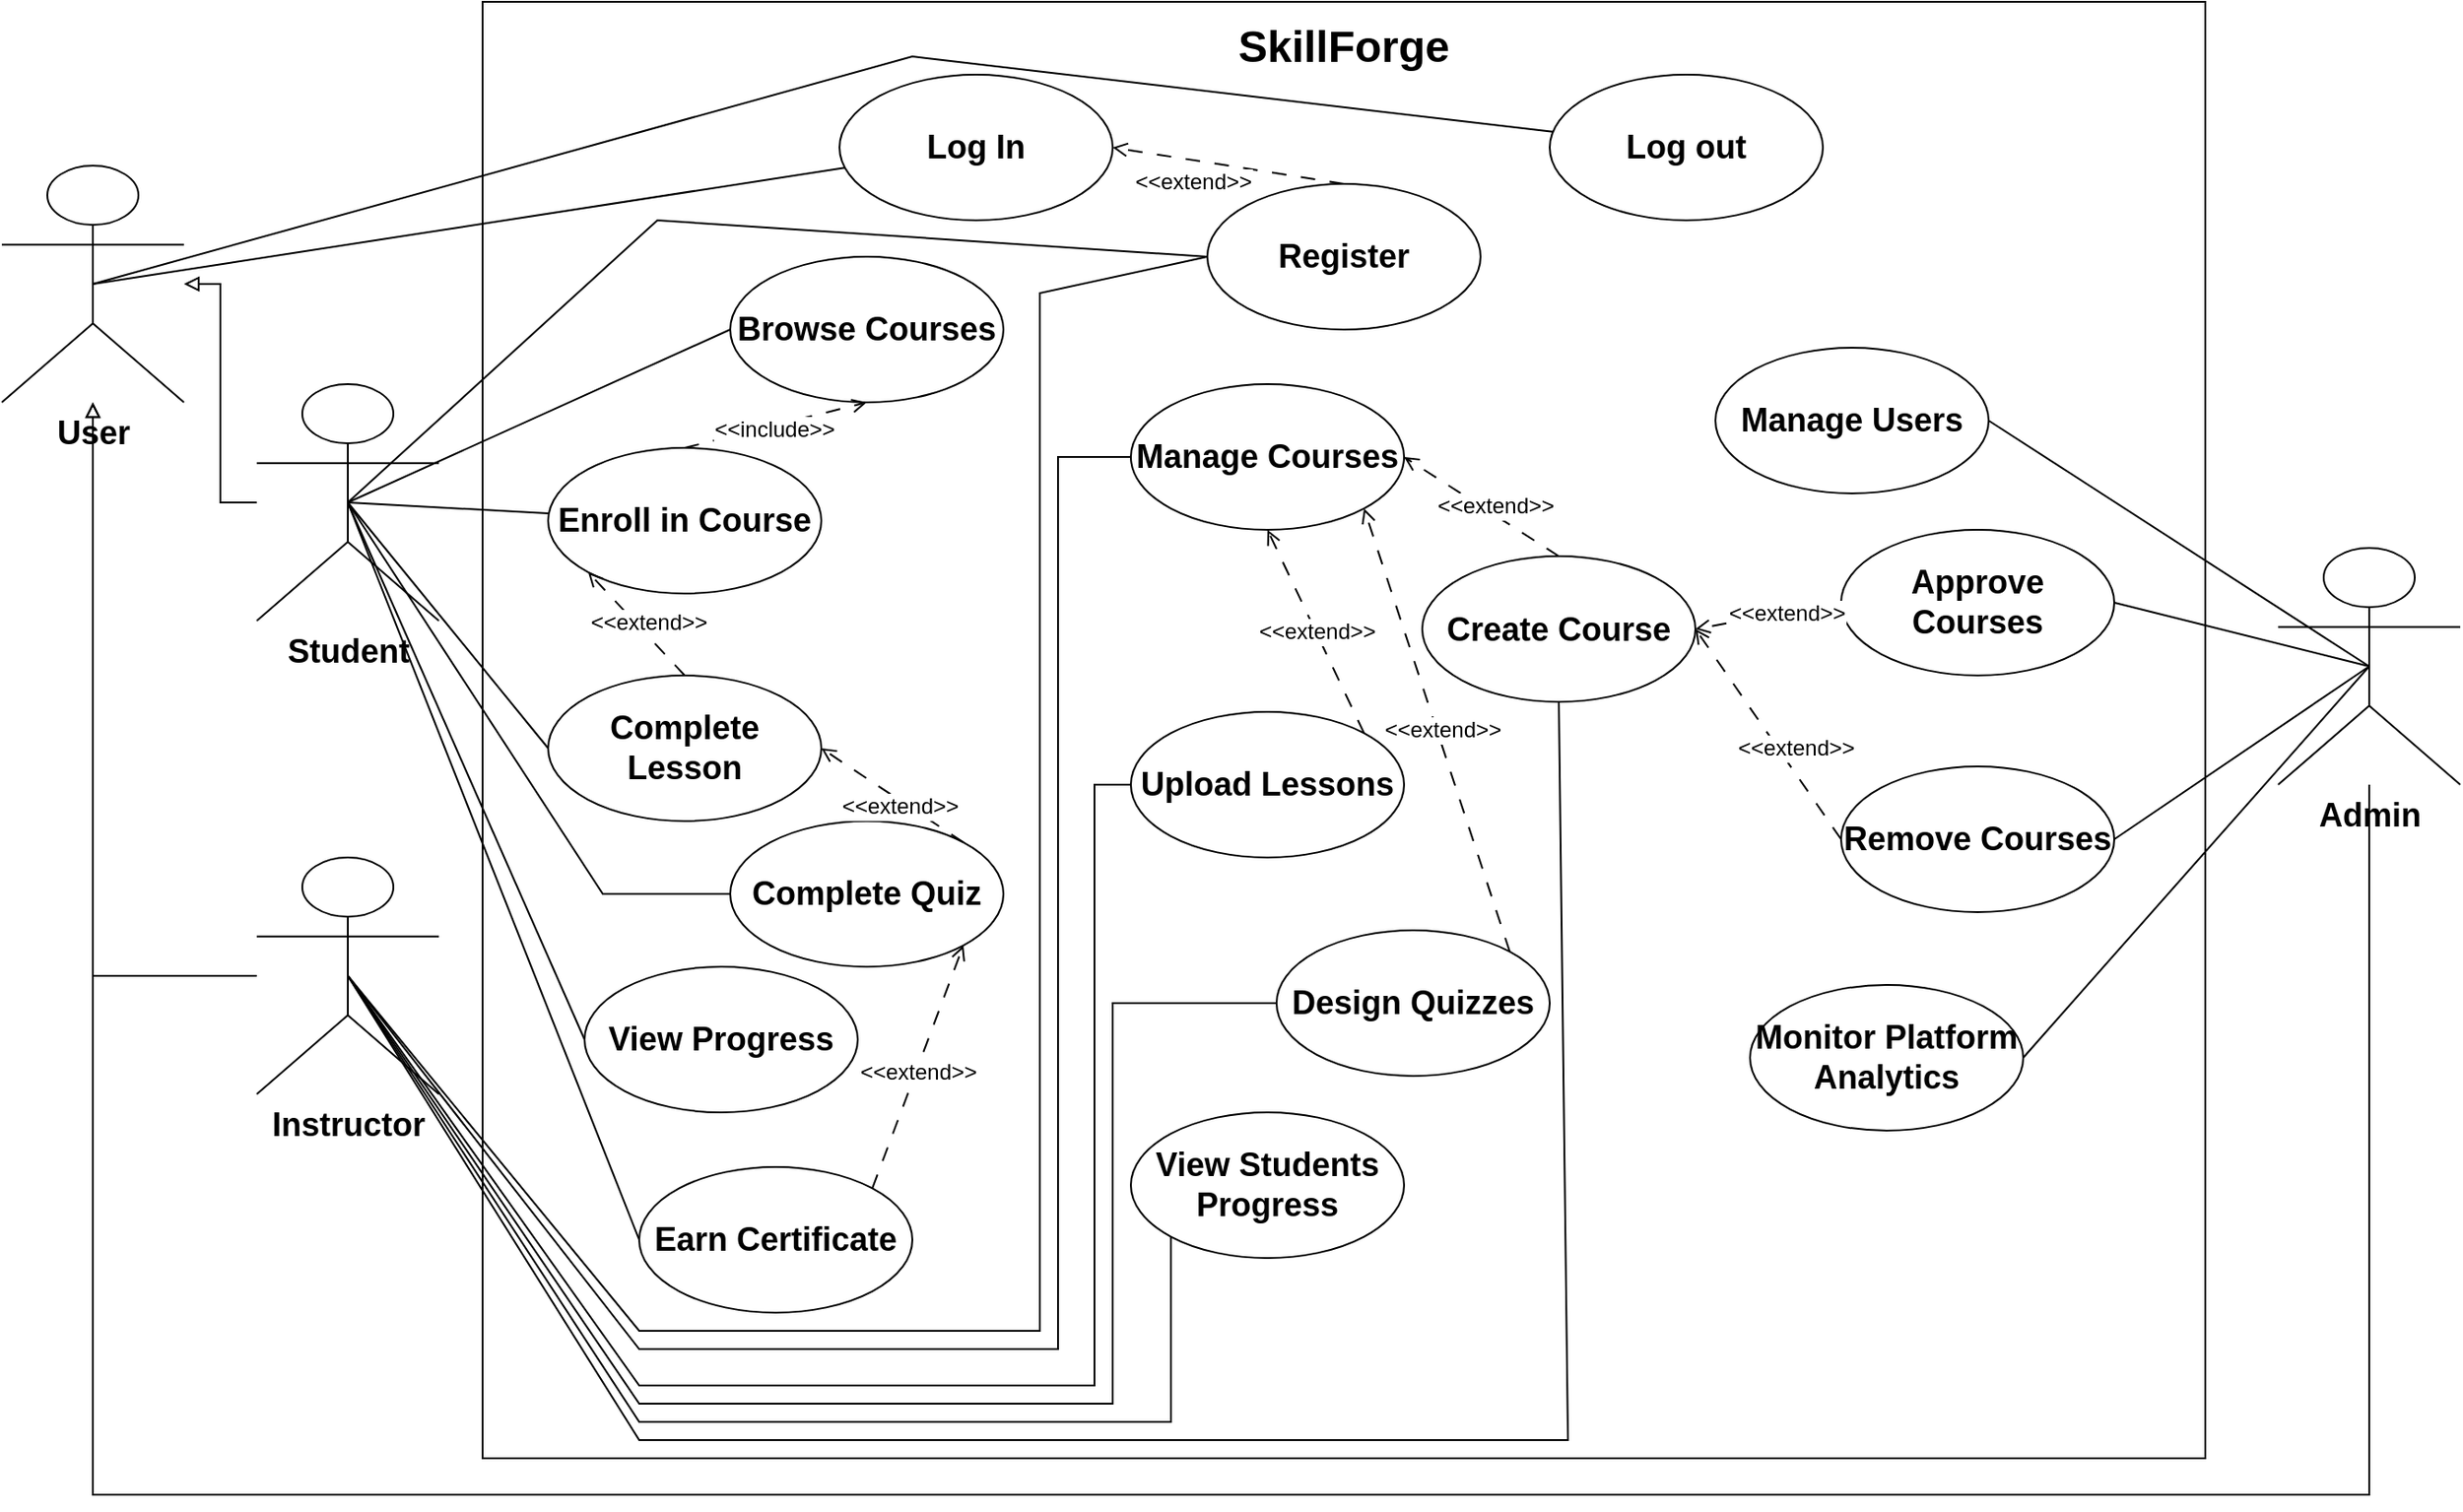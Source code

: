 <mxfile version="28.2.8">
  <diagram name="Page-1" id="nNE7cXkLWbT5HRCkaGo4">
    <mxGraphModel dx="1612" dy="902" grid="1" gridSize="10" guides="1" tooltips="1" connect="1" arrows="1" fold="1" page="1" pageScale="1" pageWidth="827" pageHeight="1169" math="0" shadow="0">
      <root>
        <mxCell id="0" />
        <mxCell id="1" parent="0" />
        <mxCell id="-XhT5Pp7xZniYWt6SDc9-1" value="" style="rounded=0;whiteSpace=wrap;html=1;direction=south;labelPosition=center;verticalLabelPosition=middle;align=center;verticalAlign=middle;" vertex="1" parent="1">
          <mxGeometry x="414" y="200" width="946" height="800" as="geometry" />
        </mxCell>
        <mxCell id="-XhT5Pp7xZniYWt6SDc9-3" value="&lt;font style=&quot;font-size: 24px;&quot;&gt;&lt;b style=&quot;&quot;&gt;SkillForge&lt;/b&gt;&lt;/font&gt;" style="text;html=1;whiteSpace=wrap;strokeColor=none;fillColor=none;align=center;verticalAlign=middle;rounded=0;" vertex="1" parent="1">
          <mxGeometry x="797" y="210" width="180" height="30" as="geometry" />
        </mxCell>
        <mxCell id="-XhT5Pp7xZniYWt6SDc9-173" style="edgeStyle=orthogonalEdgeStyle;rounded=0;orthogonalLoop=1;jettySize=auto;html=1;endArrow=block;endFill=0;" edge="1" parent="1" source="-XhT5Pp7xZniYWt6SDc9-5" target="-XhT5Pp7xZniYWt6SDc9-8">
          <mxGeometry relative="1" as="geometry">
            <Array as="points">
              <mxPoint x="1450" y="1020" />
              <mxPoint x="200" y="1020" />
            </Array>
          </mxGeometry>
        </mxCell>
        <mxCell id="-XhT5Pp7xZniYWt6SDc9-5" value="&lt;font style=&quot;font-size: 18px;&quot;&gt;&lt;b&gt;Admin&lt;/b&gt;&lt;/font&gt;" style="shape=umlActor;verticalLabelPosition=bottom;verticalAlign=top;html=1;outlineConnect=0;" vertex="1" parent="1">
          <mxGeometry x="1400" y="500" width="100" height="130" as="geometry" />
        </mxCell>
        <mxCell id="-XhT5Pp7xZniYWt6SDc9-147" style="edgeStyle=orthogonalEdgeStyle;rounded=0;orthogonalLoop=1;jettySize=auto;html=1;endArrow=block;endFill=0;" edge="1" parent="1" source="-XhT5Pp7xZniYWt6SDc9-6" target="-XhT5Pp7xZniYWt6SDc9-8">
          <mxGeometry relative="1" as="geometry" />
        </mxCell>
        <mxCell id="-XhT5Pp7xZniYWt6SDc9-6" value="&lt;font style=&quot;font-size: 18px;&quot;&gt;&lt;b&gt;Instructor&lt;/b&gt;&lt;/font&gt;" style="shape=umlActor;verticalLabelPosition=bottom;verticalAlign=top;html=1;outlineConnect=0;" vertex="1" parent="1">
          <mxGeometry x="290" y="670" width="100" height="130" as="geometry" />
        </mxCell>
        <mxCell id="-XhT5Pp7xZniYWt6SDc9-146" style="edgeStyle=orthogonalEdgeStyle;rounded=0;orthogonalLoop=1;jettySize=auto;html=1;endArrow=block;endFill=0;" edge="1" parent="1" source="-XhT5Pp7xZniYWt6SDc9-7" target="-XhT5Pp7xZniYWt6SDc9-8">
          <mxGeometry relative="1" as="geometry" />
        </mxCell>
        <mxCell id="-XhT5Pp7xZniYWt6SDc9-7" value="&lt;font style=&quot;font-size: 18px;&quot;&gt;&lt;b&gt;Student&lt;/b&gt;&lt;/font&gt;" style="shape=umlActor;verticalLabelPosition=bottom;verticalAlign=top;html=1;outlineConnect=0;" vertex="1" parent="1">
          <mxGeometry x="290" y="410" width="100" height="130" as="geometry" />
        </mxCell>
        <mxCell id="-XhT5Pp7xZniYWt6SDc9-8" value="&lt;font style=&quot;font-size: 18px;&quot;&gt;&lt;b&gt;User&lt;/b&gt;&lt;/font&gt;" style="shape=umlActor;verticalLabelPosition=bottom;verticalAlign=top;html=1;outlineConnect=0;fontSize=12;" vertex="1" parent="1">
          <mxGeometry x="150" y="290" width="100" height="130" as="geometry" />
        </mxCell>
        <mxCell id="-XhT5Pp7xZniYWt6SDc9-62" value="&lt;font style=&quot;font-size: 18px;&quot;&gt;&lt;b&gt;Browse Courses&lt;/b&gt;&lt;/font&gt;" style="ellipse;whiteSpace=wrap;html=1;" vertex="1" parent="1">
          <mxGeometry x="550" y="340" width="150" height="80" as="geometry" />
        </mxCell>
        <mxCell id="-XhT5Pp7xZniYWt6SDc9-87" style="edgeStyle=orthogonalEdgeStyle;rounded=0;orthogonalLoop=1;jettySize=auto;html=1;exitX=0.5;exitY=1;exitDx=0;exitDy=0;" edge="1" parent="1" source="-XhT5Pp7xZniYWt6SDc9-3" target="-XhT5Pp7xZniYWt6SDc9-3">
          <mxGeometry relative="1" as="geometry" />
        </mxCell>
        <mxCell id="-XhT5Pp7xZniYWt6SDc9-98" style="edgeStyle=orthogonalEdgeStyle;rounded=0;orthogonalLoop=1;jettySize=auto;html=1;exitX=0.5;exitY=1;exitDx=0;exitDy=0;" edge="1" parent="1">
          <mxGeometry relative="1" as="geometry">
            <mxPoint x="877.5" y="500" as="sourcePoint" />
            <mxPoint x="877.5" y="500" as="targetPoint" />
          </mxGeometry>
        </mxCell>
        <mxCell id="-XhT5Pp7xZniYWt6SDc9-129" value="&lt;span style=&quot;font-size: 18px;&quot;&gt;&lt;b&gt;Enroll in Course&lt;/b&gt;&lt;/span&gt;" style="ellipse;whiteSpace=wrap;html=1;" vertex="1" parent="1">
          <mxGeometry x="450" y="445" width="150" height="80" as="geometry" />
        </mxCell>
        <mxCell id="-XhT5Pp7xZniYWt6SDc9-130" value="&lt;span style=&quot;font-size: 18px;&quot;&gt;&lt;b&gt;Complete Lesson&lt;/b&gt;&lt;/span&gt;" style="ellipse;whiteSpace=wrap;html=1;" vertex="1" parent="1">
          <mxGeometry x="450" y="570" width="150" height="80" as="geometry" />
        </mxCell>
        <mxCell id="-XhT5Pp7xZniYWt6SDc9-131" value="&lt;span style=&quot;font-size: 18px;&quot;&gt;&lt;b&gt;Complete Quiz&lt;/b&gt;&lt;/span&gt;" style="ellipse;whiteSpace=wrap;html=1;" vertex="1" parent="1">
          <mxGeometry x="550" y="650" width="150" height="80" as="geometry" />
        </mxCell>
        <mxCell id="-XhT5Pp7xZniYWt6SDc9-132" value="&lt;span style=&quot;font-size: 18px;&quot;&gt;&lt;b&gt;View Progress&lt;/b&gt;&lt;/span&gt;" style="ellipse;whiteSpace=wrap;html=1;" vertex="1" parent="1">
          <mxGeometry x="470" y="730" width="150" height="80" as="geometry" />
        </mxCell>
        <mxCell id="-XhT5Pp7xZniYWt6SDc9-133" value="&lt;span style=&quot;font-size: 18px;&quot;&gt;&lt;b&gt;Earn Certificate&lt;/b&gt;&lt;/span&gt;" style="ellipse;whiteSpace=wrap;html=1;" vertex="1" parent="1">
          <mxGeometry x="500" y="840" width="150" height="80" as="geometry" />
        </mxCell>
        <mxCell id="-XhT5Pp7xZniYWt6SDc9-134" value="&lt;span style=&quot;font-size: 18px;&quot;&gt;&lt;b&gt;Create Course&lt;/b&gt;&lt;/span&gt;" style="ellipse;whiteSpace=wrap;html=1;" vertex="1" parent="1">
          <mxGeometry x="930" y="504.5" width="150" height="80" as="geometry" />
        </mxCell>
        <mxCell id="-XhT5Pp7xZniYWt6SDc9-135" value="&lt;span style=&quot;font-size: 18px;&quot;&gt;&lt;b&gt;Manage Courses&lt;/b&gt;&lt;/span&gt;" style="ellipse;whiteSpace=wrap;html=1;" vertex="1" parent="1">
          <mxGeometry x="770" y="410" width="150" height="80" as="geometry" />
        </mxCell>
        <mxCell id="-XhT5Pp7xZniYWt6SDc9-136" value="&lt;span style=&quot;font-size: 18px;&quot;&gt;&lt;b&gt;Upload Lessons&lt;/b&gt;&lt;/span&gt;" style="ellipse;whiteSpace=wrap;html=1;" vertex="1" parent="1">
          <mxGeometry x="770" y="590" width="150" height="80" as="geometry" />
        </mxCell>
        <mxCell id="-XhT5Pp7xZniYWt6SDc9-137" value="&lt;span style=&quot;font-size: 18px;&quot;&gt;&lt;b&gt;Design Quizzes&lt;/b&gt;&lt;/span&gt;" style="ellipse;whiteSpace=wrap;html=1;" vertex="1" parent="1">
          <mxGeometry x="850" y="710" width="150" height="80" as="geometry" />
        </mxCell>
        <mxCell id="-XhT5Pp7xZniYWt6SDc9-138" value="&lt;span style=&quot;font-size: 18px;&quot;&gt;&lt;b&gt;View Students Progress&lt;/b&gt;&lt;/span&gt;" style="ellipse;whiteSpace=wrap;html=1;" vertex="1" parent="1">
          <mxGeometry x="770" y="810" width="150" height="80" as="geometry" />
        </mxCell>
        <mxCell id="-XhT5Pp7xZniYWt6SDc9-139" value="&lt;font style=&quot;font-size: 18px;&quot;&gt;&lt;b&gt;Log In&lt;/b&gt;&lt;/font&gt;" style="ellipse;whiteSpace=wrap;html=1;" vertex="1" parent="1">
          <mxGeometry x="610" y="240" width="150" height="80" as="geometry" />
        </mxCell>
        <mxCell id="-XhT5Pp7xZniYWt6SDc9-140" value="&lt;b&gt;&lt;font style=&quot;font-size: 18px;&quot;&gt;Register&lt;/font&gt;&lt;/b&gt;" style="ellipse;whiteSpace=wrap;html=1;" vertex="1" parent="1">
          <mxGeometry x="812" y="300" width="150" height="80" as="geometry" />
        </mxCell>
        <mxCell id="-XhT5Pp7xZniYWt6SDc9-141" value="&lt;b&gt;&lt;font style=&quot;font-size: 18px;&quot;&gt;Log out&lt;/font&gt;&lt;/b&gt;" style="ellipse;whiteSpace=wrap;html=1;" vertex="1" parent="1">
          <mxGeometry x="1000" y="240" width="150" height="80" as="geometry" />
        </mxCell>
        <mxCell id="-XhT5Pp7xZniYWt6SDc9-142" value="&lt;font style=&quot;font-size: 18px;&quot;&gt;&lt;b style=&quot;&quot;&gt;Manage Users&lt;/b&gt;&lt;/font&gt;" style="ellipse;whiteSpace=wrap;html=1;" vertex="1" parent="1">
          <mxGeometry x="1091" y="390" width="150" height="80" as="geometry" />
        </mxCell>
        <mxCell id="-XhT5Pp7xZniYWt6SDc9-143" value="&lt;span style=&quot;font-size: 18px;&quot;&gt;&lt;b&gt;Approve Courses&lt;/b&gt;&lt;/span&gt;" style="ellipse;whiteSpace=wrap;html=1;" vertex="1" parent="1">
          <mxGeometry x="1160" y="490" width="150" height="80" as="geometry" />
        </mxCell>
        <mxCell id="-XhT5Pp7xZniYWt6SDc9-144" value="&lt;span style=&quot;font-size: 18px;&quot;&gt;&lt;b&gt;Remove Courses&lt;/b&gt;&lt;/span&gt;" style="ellipse;whiteSpace=wrap;html=1;" vertex="1" parent="1">
          <mxGeometry x="1160" y="620" width="150" height="80" as="geometry" />
        </mxCell>
        <mxCell id="-XhT5Pp7xZniYWt6SDc9-145" value="&lt;span style=&quot;font-size: 18px;&quot;&gt;&lt;b&gt;Monitor Platform Analytics&lt;/b&gt;&lt;/span&gt;" style="ellipse;whiteSpace=wrap;html=1;" vertex="1" parent="1">
          <mxGeometry x="1110" y="740" width="150" height="80" as="geometry" />
        </mxCell>
        <mxCell id="-XhT5Pp7xZniYWt6SDc9-149" value="" style="endArrow=none;html=1;rounded=0;exitX=0.5;exitY=0.5;exitDx=0;exitDy=0;exitPerimeter=0;" edge="1" parent="1" source="-XhT5Pp7xZniYWt6SDc9-8" target="-XhT5Pp7xZniYWt6SDc9-139">
          <mxGeometry width="50" height="50" relative="1" as="geometry">
            <mxPoint x="800" y="630" as="sourcePoint" />
            <mxPoint x="850" y="580" as="targetPoint" />
          </mxGeometry>
        </mxCell>
        <mxCell id="-XhT5Pp7xZniYWt6SDc9-151" value="" style="endArrow=none;html=1;rounded=0;exitX=0.5;exitY=0.5;exitDx=0;exitDy=0;exitPerimeter=0;" edge="1" parent="1" source="-XhT5Pp7xZniYWt6SDc9-8" target="-XhT5Pp7xZniYWt6SDc9-141">
          <mxGeometry width="50" height="50" relative="1" as="geometry">
            <mxPoint x="800" y="630" as="sourcePoint" />
            <mxPoint x="850" y="580" as="targetPoint" />
            <Array as="points">
              <mxPoint x="650" y="230" />
            </Array>
          </mxGeometry>
        </mxCell>
        <mxCell id="-XhT5Pp7xZniYWt6SDc9-152" value="" style="endArrow=none;html=1;rounded=0;exitX=0.5;exitY=0.5;exitDx=0;exitDy=0;exitPerimeter=0;entryX=0;entryY=0.5;entryDx=0;entryDy=0;" edge="1" parent="1" source="-XhT5Pp7xZniYWt6SDc9-7" target="-XhT5Pp7xZniYWt6SDc9-140">
          <mxGeometry width="50" height="50" relative="1" as="geometry">
            <mxPoint x="800" y="630" as="sourcePoint" />
            <mxPoint x="850" y="580" as="targetPoint" />
            <Array as="points">
              <mxPoint x="510" y="320" />
            </Array>
          </mxGeometry>
        </mxCell>
        <mxCell id="-XhT5Pp7xZniYWt6SDc9-155" value="" style="endArrow=none;html=1;rounded=0;exitX=0.5;exitY=0.5;exitDx=0;exitDy=0;exitPerimeter=0;entryX=0;entryY=0.5;entryDx=0;entryDy=0;" edge="1" parent="1" source="-XhT5Pp7xZniYWt6SDc9-7" target="-XhT5Pp7xZniYWt6SDc9-62">
          <mxGeometry width="50" height="50" relative="1" as="geometry">
            <mxPoint x="800" y="630" as="sourcePoint" />
            <mxPoint x="850" y="580" as="targetPoint" />
          </mxGeometry>
        </mxCell>
        <mxCell id="-XhT5Pp7xZniYWt6SDc9-156" value="" style="endArrow=none;html=1;rounded=0;exitX=0.5;exitY=0.5;exitDx=0;exitDy=0;exitPerimeter=0;" edge="1" parent="1" source="-XhT5Pp7xZniYWt6SDc9-7" target="-XhT5Pp7xZniYWt6SDc9-129">
          <mxGeometry width="50" height="50" relative="1" as="geometry">
            <mxPoint x="800" y="630" as="sourcePoint" />
            <mxPoint x="850" y="580" as="targetPoint" />
          </mxGeometry>
        </mxCell>
        <mxCell id="-XhT5Pp7xZniYWt6SDc9-157" value="" style="endArrow=none;html=1;rounded=0;exitX=0.5;exitY=0.5;exitDx=0;exitDy=0;exitPerimeter=0;entryX=0;entryY=0.5;entryDx=0;entryDy=0;" edge="1" parent="1" source="-XhT5Pp7xZniYWt6SDc9-7" target="-XhT5Pp7xZniYWt6SDc9-130">
          <mxGeometry width="50" height="50" relative="1" as="geometry">
            <mxPoint x="800" y="630" as="sourcePoint" />
            <mxPoint x="850" y="580" as="targetPoint" />
          </mxGeometry>
        </mxCell>
        <mxCell id="-XhT5Pp7xZniYWt6SDc9-158" value="" style="endArrow=none;html=1;rounded=0;exitX=0.5;exitY=0.5;exitDx=0;exitDy=0;exitPerimeter=0;entryX=0;entryY=0.5;entryDx=0;entryDy=0;" edge="1" parent="1" source="-XhT5Pp7xZniYWt6SDc9-7" target="-XhT5Pp7xZniYWt6SDc9-131">
          <mxGeometry width="50" height="50" relative="1" as="geometry">
            <mxPoint x="800" y="630" as="sourcePoint" />
            <mxPoint x="850" y="580" as="targetPoint" />
            <Array as="points">
              <mxPoint x="480" y="690" />
            </Array>
          </mxGeometry>
        </mxCell>
        <mxCell id="-XhT5Pp7xZniYWt6SDc9-159" value="" style="endArrow=none;html=1;rounded=0;exitX=0.5;exitY=0.5;exitDx=0;exitDy=0;exitPerimeter=0;entryX=0;entryY=0.5;entryDx=0;entryDy=0;" edge="1" parent="1" source="-XhT5Pp7xZniYWt6SDc9-7" target="-XhT5Pp7xZniYWt6SDc9-132">
          <mxGeometry width="50" height="50" relative="1" as="geometry">
            <mxPoint x="800" y="630" as="sourcePoint" />
            <mxPoint x="850" y="580" as="targetPoint" />
          </mxGeometry>
        </mxCell>
        <mxCell id="-XhT5Pp7xZniYWt6SDc9-160" value="" style="endArrow=none;html=1;rounded=0;exitX=0.5;exitY=0.5;exitDx=0;exitDy=0;exitPerimeter=0;entryX=0;entryY=0.5;entryDx=0;entryDy=0;" edge="1" parent="1" source="-XhT5Pp7xZniYWt6SDc9-7" target="-XhT5Pp7xZniYWt6SDc9-133">
          <mxGeometry width="50" height="50" relative="1" as="geometry">
            <mxPoint x="800" y="630" as="sourcePoint" />
            <mxPoint x="850" y="580" as="targetPoint" />
          </mxGeometry>
        </mxCell>
        <mxCell id="-XhT5Pp7xZniYWt6SDc9-166" value="" style="endArrow=none;html=1;rounded=0;exitX=0.5;exitY=0.5;exitDx=0;exitDy=0;exitPerimeter=0;entryX=0;entryY=0.5;entryDx=0;entryDy=0;" edge="1" parent="1" source="-XhT5Pp7xZniYWt6SDc9-6" target="-XhT5Pp7xZniYWt6SDc9-140">
          <mxGeometry width="50" height="50" relative="1" as="geometry">
            <mxPoint x="750" y="630" as="sourcePoint" />
            <mxPoint x="800" y="580" as="targetPoint" />
            <Array as="points">
              <mxPoint x="500" y="930" />
              <mxPoint x="610" y="930" />
              <mxPoint x="720" y="930" />
              <mxPoint x="720" y="360" />
            </Array>
          </mxGeometry>
        </mxCell>
        <mxCell id="-XhT5Pp7xZniYWt6SDc9-167" value="" style="endArrow=none;html=1;rounded=0;exitX=0.5;exitY=0.5;exitDx=0;exitDy=0;exitPerimeter=0;entryX=0;entryY=0.5;entryDx=0;entryDy=0;" edge="1" parent="1" source="-XhT5Pp7xZniYWt6SDc9-6" target="-XhT5Pp7xZniYWt6SDc9-135">
          <mxGeometry width="50" height="50" relative="1" as="geometry">
            <mxPoint x="750" y="630" as="sourcePoint" />
            <mxPoint x="800" y="580" as="targetPoint" />
            <Array as="points">
              <mxPoint x="500" y="940" />
              <mxPoint x="730" y="940" />
              <mxPoint x="730" y="450" />
            </Array>
          </mxGeometry>
        </mxCell>
        <mxCell id="-XhT5Pp7xZniYWt6SDc9-169" value="" style="endArrow=none;html=1;rounded=0;exitX=0.5;exitY=0.5;exitDx=0;exitDy=0;exitPerimeter=0;entryX=0;entryY=0.5;entryDx=0;entryDy=0;" edge="1" parent="1" source="-XhT5Pp7xZniYWt6SDc9-6" target="-XhT5Pp7xZniYWt6SDc9-136">
          <mxGeometry width="50" height="50" relative="1" as="geometry">
            <mxPoint x="750" y="630" as="sourcePoint" />
            <mxPoint x="760" y="690" as="targetPoint" />
            <Array as="points">
              <mxPoint x="500" y="960" />
              <mxPoint x="750" y="960" />
              <mxPoint x="750" y="820" />
              <mxPoint x="750" y="630" />
            </Array>
          </mxGeometry>
        </mxCell>
        <mxCell id="-XhT5Pp7xZniYWt6SDc9-170" value="" style="endArrow=none;html=1;rounded=0;exitX=0.5;exitY=0.5;exitDx=0;exitDy=0;exitPerimeter=0;entryX=0;entryY=0.5;entryDx=0;entryDy=0;" edge="1" parent="1" source="-XhT5Pp7xZniYWt6SDc9-6" target="-XhT5Pp7xZniYWt6SDc9-137">
          <mxGeometry width="50" height="50" relative="1" as="geometry">
            <mxPoint x="750" y="630" as="sourcePoint" />
            <mxPoint x="800" y="580" as="targetPoint" />
            <Array as="points">
              <mxPoint x="500" y="970" />
              <mxPoint x="760" y="970" />
              <mxPoint x="760" y="860" />
              <mxPoint x="760" y="750" />
            </Array>
          </mxGeometry>
        </mxCell>
        <mxCell id="-XhT5Pp7xZniYWt6SDc9-174" value="" style="endArrow=none;html=1;rounded=0;entryX=1;entryY=0.5;entryDx=0;entryDy=0;exitX=0.5;exitY=0.5;exitDx=0;exitDy=0;exitPerimeter=0;" edge="1" parent="1" source="-XhT5Pp7xZniYWt6SDc9-5" target="-XhT5Pp7xZniYWt6SDc9-142">
          <mxGeometry width="50" height="50" relative="1" as="geometry">
            <mxPoint x="750" y="630" as="sourcePoint" />
            <mxPoint x="800" y="580" as="targetPoint" />
          </mxGeometry>
        </mxCell>
        <mxCell id="-XhT5Pp7xZniYWt6SDc9-175" value="" style="endArrow=none;html=1;rounded=0;entryX=0.5;entryY=0.5;entryDx=0;entryDy=0;entryPerimeter=0;exitX=1;exitY=0.5;exitDx=0;exitDy=0;" edge="1" parent="1" source="-XhT5Pp7xZniYWt6SDc9-143" target="-XhT5Pp7xZniYWt6SDc9-5">
          <mxGeometry width="50" height="50" relative="1" as="geometry">
            <mxPoint x="750" y="630" as="sourcePoint" />
            <mxPoint x="800" y="580" as="targetPoint" />
          </mxGeometry>
        </mxCell>
        <mxCell id="-XhT5Pp7xZniYWt6SDc9-176" value="" style="endArrow=none;html=1;rounded=0;exitX=1;exitY=0.5;exitDx=0;exitDy=0;entryX=0.5;entryY=0.5;entryDx=0;entryDy=0;entryPerimeter=0;" edge="1" parent="1" source="-XhT5Pp7xZniYWt6SDc9-144" target="-XhT5Pp7xZniYWt6SDc9-5">
          <mxGeometry width="50" height="50" relative="1" as="geometry">
            <mxPoint x="750" y="630" as="sourcePoint" />
            <mxPoint x="800" y="580" as="targetPoint" />
          </mxGeometry>
        </mxCell>
        <mxCell id="-XhT5Pp7xZniYWt6SDc9-177" value="" style="endArrow=none;html=1;rounded=0;exitX=1;exitY=0.5;exitDx=0;exitDy=0;entryX=0.5;entryY=0.5;entryDx=0;entryDy=0;entryPerimeter=0;" edge="1" parent="1" source="-XhT5Pp7xZniYWt6SDc9-145" target="-XhT5Pp7xZniYWt6SDc9-5">
          <mxGeometry width="50" height="50" relative="1" as="geometry">
            <mxPoint x="750" y="630" as="sourcePoint" />
            <mxPoint x="800" y="580" as="targetPoint" />
          </mxGeometry>
        </mxCell>
        <mxCell id="-XhT5Pp7xZniYWt6SDc9-178" value="" style="endArrow=open;html=1;rounded=0;entryX=1;entryY=0.5;entryDx=0;entryDy=0;exitX=0.5;exitY=0;exitDx=0;exitDy=0;dashed=1;dashPattern=8 8;endFill=0;fontSize=11;" edge="1" parent="1" source="-XhT5Pp7xZniYWt6SDc9-140" target="-XhT5Pp7xZniYWt6SDc9-139">
          <mxGeometry width="50" height="50" relative="1" as="geometry">
            <mxPoint x="750" y="630" as="sourcePoint" />
            <mxPoint x="800" y="580" as="targetPoint" />
          </mxGeometry>
        </mxCell>
        <mxCell id="-XhT5Pp7xZniYWt6SDc9-179" value="&amp;lt;&amp;lt;extend&amp;gt;&amp;gt;" style="edgeLabel;html=1;align=center;verticalAlign=middle;resizable=0;points=[];fontSize=12;" vertex="1" connectable="0" parent="-XhT5Pp7xZniYWt6SDc9-178">
          <mxGeometry x="0.477" y="-3" relative="1" as="geometry">
            <mxPoint x="10" y="16" as="offset" />
          </mxGeometry>
        </mxCell>
        <mxCell id="-XhT5Pp7xZniYWt6SDc9-182" value="" style="endArrow=open;html=1;rounded=0;exitX=0.5;exitY=0;exitDx=0;exitDy=0;entryX=0.5;entryY=1;entryDx=0;entryDy=0;dashed=1;dashPattern=8 8;endFill=0;" edge="1" parent="1" source="-XhT5Pp7xZniYWt6SDc9-129" target="-XhT5Pp7xZniYWt6SDc9-62">
          <mxGeometry width="50" height="50" relative="1" as="geometry">
            <mxPoint x="750" y="630" as="sourcePoint" />
            <mxPoint x="800" y="580" as="targetPoint" />
          </mxGeometry>
        </mxCell>
        <mxCell id="-XhT5Pp7xZniYWt6SDc9-183" value="&amp;lt;&amp;lt;include&amp;gt;&amp;gt;" style="edgeLabel;html=1;align=center;verticalAlign=middle;resizable=0;points=[];fontSize=12;" vertex="1" connectable="0" parent="-XhT5Pp7xZniYWt6SDc9-182">
          <mxGeometry x="-0.033" y="-1" relative="1" as="geometry">
            <mxPoint y="1" as="offset" />
          </mxGeometry>
        </mxCell>
        <mxCell id="-XhT5Pp7xZniYWt6SDc9-184" value="" style="endArrow=open;html=1;rounded=0;exitX=0.5;exitY=0;exitDx=0;exitDy=0;entryX=0;entryY=1;entryDx=0;entryDy=0;dashed=1;dashPattern=8 8;endFill=0;" edge="1" parent="1" source="-XhT5Pp7xZniYWt6SDc9-130" target="-XhT5Pp7xZniYWt6SDc9-129">
          <mxGeometry width="50" height="50" relative="1" as="geometry">
            <mxPoint x="750" y="630" as="sourcePoint" />
            <mxPoint x="800" y="580" as="targetPoint" />
          </mxGeometry>
        </mxCell>
        <mxCell id="-XhT5Pp7xZniYWt6SDc9-185" value="&amp;lt;&amp;lt;extend&amp;gt;&amp;gt;" style="edgeLabel;html=1;align=center;verticalAlign=middle;resizable=0;points=[];fontSize=12;" vertex="1" connectable="0" parent="-XhT5Pp7xZniYWt6SDc9-184">
          <mxGeometry x="-0.11" y="-4" relative="1" as="geometry">
            <mxPoint y="-1" as="offset" />
          </mxGeometry>
        </mxCell>
        <mxCell id="-XhT5Pp7xZniYWt6SDc9-186" value="" style="endArrow=open;html=1;rounded=0;exitX=1;exitY=0;exitDx=0;exitDy=0;entryX=1;entryY=0.5;entryDx=0;entryDy=0;dashed=1;dashPattern=8 8;endFill=0;" edge="1" parent="1" source="-XhT5Pp7xZniYWt6SDc9-131" target="-XhT5Pp7xZniYWt6SDc9-130">
          <mxGeometry width="50" height="50" relative="1" as="geometry">
            <mxPoint x="750" y="630" as="sourcePoint" />
            <mxPoint x="800" y="580" as="targetPoint" />
          </mxGeometry>
        </mxCell>
        <mxCell id="-XhT5Pp7xZniYWt6SDc9-187" value="&amp;lt;&amp;lt;extend&amp;gt;&amp;gt;" style="edgeLabel;html=1;align=center;verticalAlign=middle;resizable=0;points=[];fontSize=12;" vertex="1" connectable="0" parent="-XhT5Pp7xZniYWt6SDc9-186">
          <mxGeometry x="-0.108" y="3" relative="1" as="geometry">
            <mxPoint x="1" y="1" as="offset" />
          </mxGeometry>
        </mxCell>
        <mxCell id="-XhT5Pp7xZniYWt6SDc9-188" value="" style="endArrow=open;html=1;rounded=0;exitX=1;exitY=0;exitDx=0;exitDy=0;entryX=1;entryY=1;entryDx=0;entryDy=0;dashed=1;dashPattern=8 8;endFill=0;" edge="1" parent="1" source="-XhT5Pp7xZniYWt6SDc9-133" target="-XhT5Pp7xZniYWt6SDc9-131">
          <mxGeometry width="50" height="50" relative="1" as="geometry">
            <mxPoint x="750" y="630" as="sourcePoint" />
            <mxPoint x="800" y="580" as="targetPoint" />
          </mxGeometry>
        </mxCell>
        <mxCell id="-XhT5Pp7xZniYWt6SDc9-189" value="&amp;lt;&amp;lt;extend&amp;gt;&amp;gt;" style="edgeLabel;html=1;align=center;verticalAlign=middle;resizable=0;points=[];fontSize=12;" vertex="1" connectable="0" parent="-XhT5Pp7xZniYWt6SDc9-188">
          <mxGeometry x="-0.025" relative="1" as="geometry">
            <mxPoint y="1" as="offset" />
          </mxGeometry>
        </mxCell>
        <mxCell id="-XhT5Pp7xZniYWt6SDc9-197" value="" style="endArrow=open;html=1;rounded=0;exitX=0.5;exitY=0;exitDx=0;exitDy=0;entryX=1;entryY=0.5;entryDx=0;entryDy=0;dashed=1;dashPattern=8 8;endFill=0;fontSize=12;" edge="1" parent="1" source="-XhT5Pp7xZniYWt6SDc9-134" target="-XhT5Pp7xZniYWt6SDc9-135">
          <mxGeometry width="50" height="50" relative="1" as="geometry">
            <mxPoint x="750" y="630" as="sourcePoint" />
            <mxPoint x="800" y="580" as="targetPoint" />
          </mxGeometry>
        </mxCell>
        <mxCell id="-XhT5Pp7xZniYWt6SDc9-199" value="&amp;lt;&amp;lt;extend&amp;gt;&amp;gt;" style="edgeLabel;html=1;align=center;verticalAlign=middle;resizable=0;points=[];fontSize=12;" vertex="1" connectable="0" parent="-XhT5Pp7xZniYWt6SDc9-197">
          <mxGeometry x="-0.127" y="-3" relative="1" as="geometry">
            <mxPoint y="-1" as="offset" />
          </mxGeometry>
        </mxCell>
        <mxCell id="-XhT5Pp7xZniYWt6SDc9-200" value="" style="endArrow=open;html=1;rounded=0;exitX=1;exitY=0;exitDx=0;exitDy=0;entryX=0.5;entryY=1;entryDx=0;entryDy=0;dashed=1;dashPattern=8 8;fontSize=12;endFill=0;" edge="1" parent="1" source="-XhT5Pp7xZniYWt6SDc9-136" target="-XhT5Pp7xZniYWt6SDc9-135">
          <mxGeometry width="50" height="50" relative="1" as="geometry">
            <mxPoint x="750" y="630" as="sourcePoint" />
            <mxPoint x="800" y="580" as="targetPoint" />
          </mxGeometry>
        </mxCell>
        <mxCell id="-XhT5Pp7xZniYWt6SDc9-201" value="&amp;lt;&amp;lt;extend&amp;gt;&amp;gt;" style="edgeLabel;html=1;align=center;verticalAlign=middle;resizable=0;points=[];fontSize=12;" vertex="1" connectable="0" parent="-XhT5Pp7xZniYWt6SDc9-200">
          <mxGeometry x="-0.012" y="-1" relative="1" as="geometry">
            <mxPoint x="-1" as="offset" />
          </mxGeometry>
        </mxCell>
        <mxCell id="-XhT5Pp7xZniYWt6SDc9-203" value="" style="endArrow=open;html=1;rounded=0;exitX=1;exitY=0;exitDx=0;exitDy=0;entryX=1;entryY=1;entryDx=0;entryDy=0;dashed=1;dashPattern=8 8;endFill=0;" edge="1" parent="1" source="-XhT5Pp7xZniYWt6SDc9-137" target="-XhT5Pp7xZniYWt6SDc9-135">
          <mxGeometry width="50" height="50" relative="1" as="geometry">
            <mxPoint x="750" y="630" as="sourcePoint" />
            <mxPoint x="800" y="580" as="targetPoint" />
          </mxGeometry>
        </mxCell>
        <mxCell id="-XhT5Pp7xZniYWt6SDc9-204" value="&amp;lt;&amp;lt;extend&amp;gt;&amp;gt;" style="edgeLabel;html=1;align=center;verticalAlign=middle;resizable=0;points=[];fontSize=12;" vertex="1" connectable="0" parent="-XhT5Pp7xZniYWt6SDc9-203">
          <mxGeometry x="-0.008" y="-2" relative="1" as="geometry">
            <mxPoint y="-1" as="offset" />
          </mxGeometry>
        </mxCell>
        <mxCell id="-XhT5Pp7xZniYWt6SDc9-205" value="" style="endArrow=open;html=1;rounded=0;entryX=1;entryY=0.5;entryDx=0;entryDy=0;exitX=0;exitY=0.5;exitDx=0;exitDy=0;dashed=1;dashPattern=8 8;endFill=0;" edge="1" parent="1" source="-XhT5Pp7xZniYWt6SDc9-143" target="-XhT5Pp7xZniYWt6SDc9-134">
          <mxGeometry width="50" height="50" relative="1" as="geometry">
            <mxPoint x="750" y="630" as="sourcePoint" />
            <mxPoint x="800" y="580" as="targetPoint" />
          </mxGeometry>
        </mxCell>
        <mxCell id="-XhT5Pp7xZniYWt6SDc9-207" value="&amp;lt;&amp;lt;extend&amp;gt;&amp;gt;" style="edgeLabel;html=1;align=center;verticalAlign=middle;resizable=0;points=[];fontSize=12;" vertex="1" connectable="0" parent="-XhT5Pp7xZniYWt6SDc9-205">
          <mxGeometry x="-0.214" relative="1" as="geometry">
            <mxPoint x="1" as="offset" />
          </mxGeometry>
        </mxCell>
        <mxCell id="-XhT5Pp7xZniYWt6SDc9-206" value="" style="endArrow=open;html=1;rounded=0;entryX=1;entryY=0.5;entryDx=0;entryDy=0;exitX=0;exitY=0.5;exitDx=0;exitDy=0;dashed=1;dashPattern=8 8;endFill=0;" edge="1" parent="1" source="-XhT5Pp7xZniYWt6SDc9-144" target="-XhT5Pp7xZniYWt6SDc9-134">
          <mxGeometry width="50" height="50" relative="1" as="geometry">
            <mxPoint x="750" y="630" as="sourcePoint" />
            <mxPoint x="800" y="580" as="targetPoint" />
          </mxGeometry>
        </mxCell>
        <mxCell id="-XhT5Pp7xZniYWt6SDc9-208" value="&amp;lt;&amp;lt;extend&amp;gt;&amp;gt;" style="edgeLabel;html=1;align=center;verticalAlign=middle;resizable=0;points=[];fontSize=12;" vertex="1" connectable="0" parent="-XhT5Pp7xZniYWt6SDc9-206">
          <mxGeometry x="-0.209" y="-8" relative="1" as="geometry">
            <mxPoint as="offset" />
          </mxGeometry>
        </mxCell>
        <mxCell id="-XhT5Pp7xZniYWt6SDc9-209" value="" style="endArrow=none;html=1;rounded=0;exitX=0.5;exitY=0.5;exitDx=0;exitDy=0;exitPerimeter=0;entryX=0.5;entryY=1;entryDx=0;entryDy=0;" edge="1" parent="1" source="-XhT5Pp7xZniYWt6SDc9-6" target="-XhT5Pp7xZniYWt6SDc9-134">
          <mxGeometry width="50" height="50" relative="1" as="geometry">
            <mxPoint x="750" y="630" as="sourcePoint" />
            <mxPoint x="800" y="580" as="targetPoint" />
            <Array as="points">
              <mxPoint x="500" y="990" />
              <mxPoint x="1010" y="990" />
            </Array>
          </mxGeometry>
        </mxCell>
        <mxCell id="-XhT5Pp7xZniYWt6SDc9-210" value="" style="endArrow=none;html=1;rounded=0;exitX=0.5;exitY=0.5;exitDx=0;exitDy=0;exitPerimeter=0;entryX=0;entryY=1;entryDx=0;entryDy=0;" edge="1" parent="1" source="-XhT5Pp7xZniYWt6SDc9-6" target="-XhT5Pp7xZniYWt6SDc9-138">
          <mxGeometry width="50" height="50" relative="1" as="geometry">
            <mxPoint x="750" y="630" as="sourcePoint" />
            <mxPoint x="800" y="580" as="targetPoint" />
            <Array as="points">
              <mxPoint x="500" y="980" />
              <mxPoint x="792" y="980" />
            </Array>
          </mxGeometry>
        </mxCell>
      </root>
    </mxGraphModel>
  </diagram>
</mxfile>
